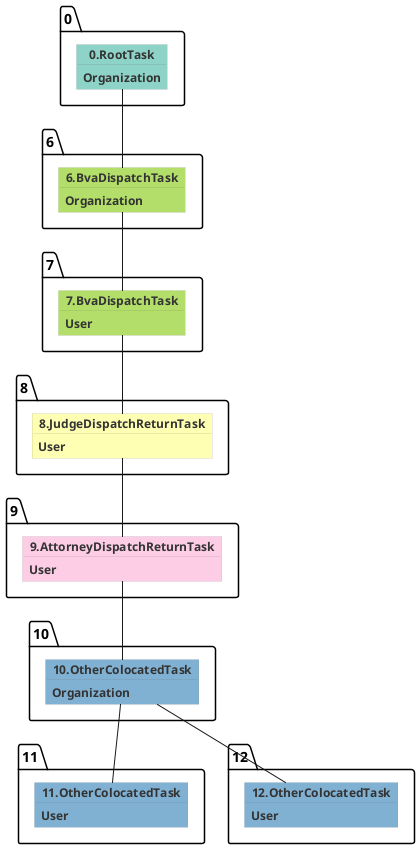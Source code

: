 @startuml
skinparam {
  ObjectBorderColor #555
  ObjectBorderThickness 0
  ObjectFontStyle bold
  ObjectFontSize 14
  ObjectAttributeFontColor #333
  ObjectAttributeFontSize 12
}
  object 0.RootTask #8dd3c7 {
Organization
}
  object 6.BvaDispatchTask #b3de69 {
Organization
}
  object 7.BvaDispatchTask #b3de69 {
User
}
  object 8.JudgeDispatchReturnTask #ffffb3 {
User
}
  object 9.AttorneyDispatchReturnTask #fccde5 {
User
}
  object 10.OtherColocatedTask #80b1d3 {
Organization
}
  object 11.OtherColocatedTask #80b1d3 {
User
}
  object 12.OtherColocatedTask #80b1d3 {
User
}
0.RootTask -- 6.BvaDispatchTask
6.BvaDispatchTask -- 7.BvaDispatchTask
7.BvaDispatchTask -- 8.JudgeDispatchReturnTask
8.JudgeDispatchReturnTask -- 9.AttorneyDispatchReturnTask
9.AttorneyDispatchReturnTask -- 10.OtherColocatedTask
10.OtherColocatedTask -- 11.OtherColocatedTask
10.OtherColocatedTask -- 12.OtherColocatedTask
@enduml
